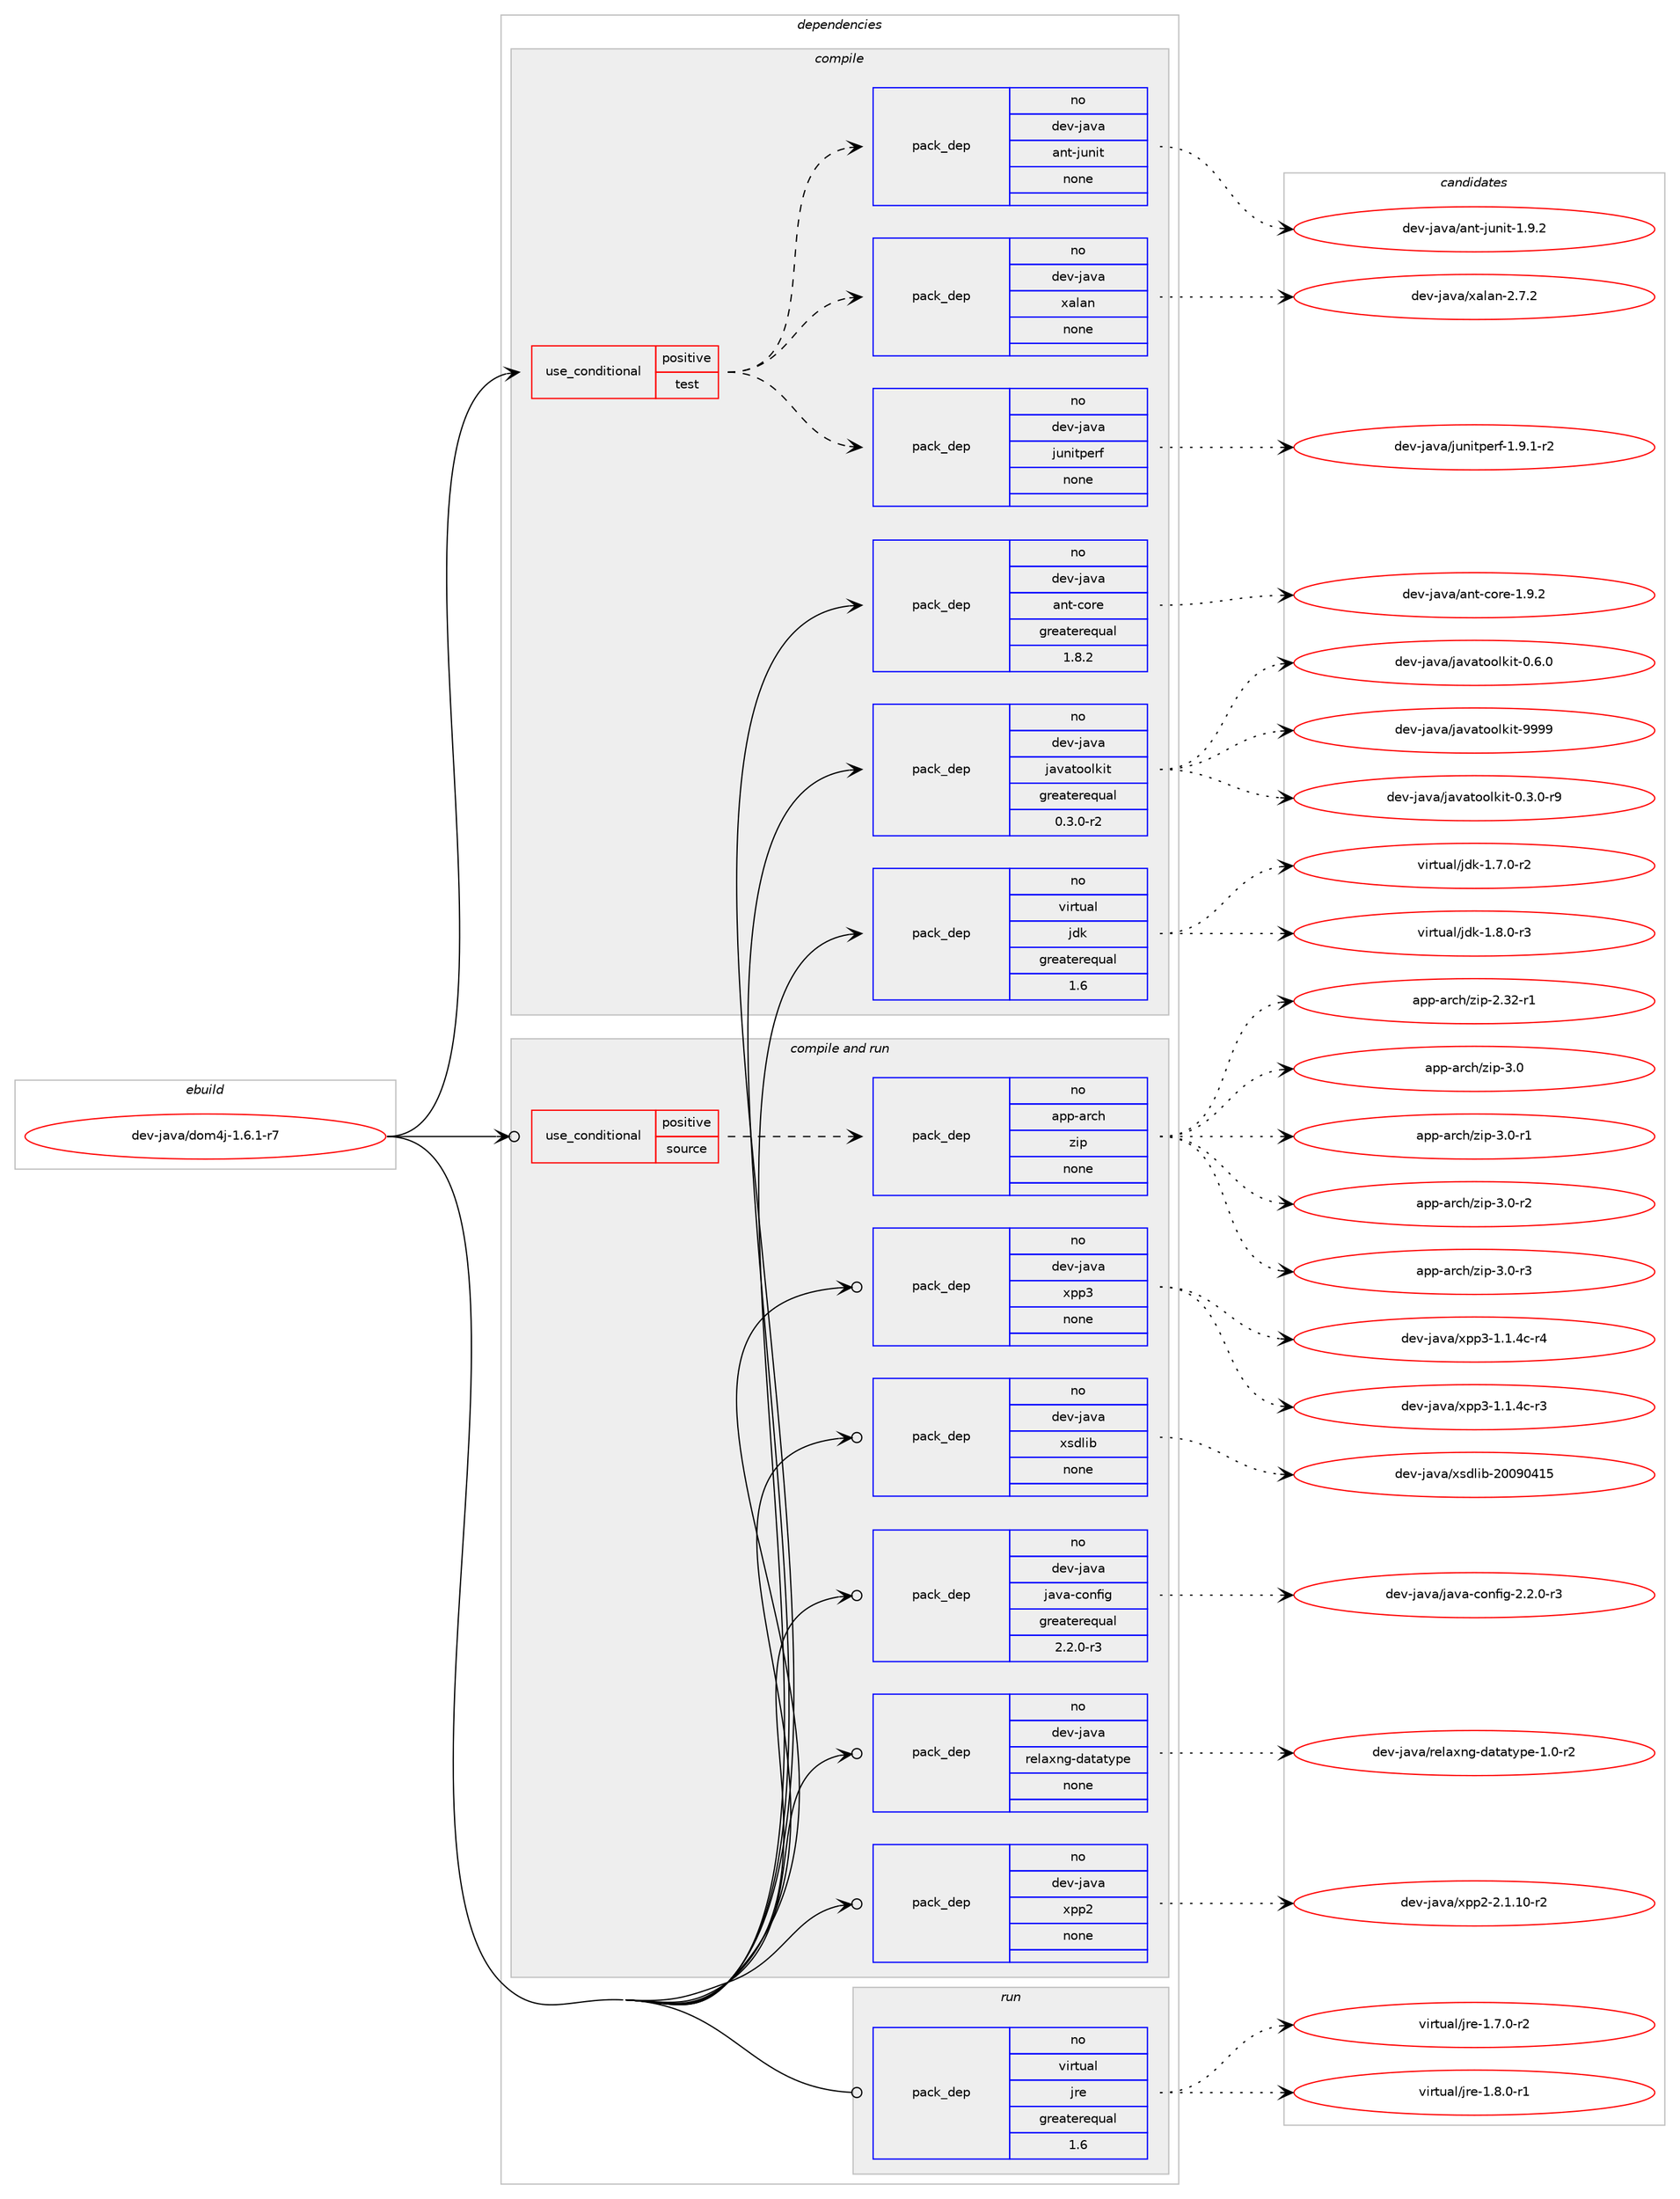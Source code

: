 digraph prolog {

# *************
# Graph options
# *************

newrank=true;
concentrate=true;
compound=true;
graph [rankdir=LR,fontname=Helvetica,fontsize=10,ranksep=1.5];#, ranksep=2.5, nodesep=0.2];
edge  [arrowhead=vee];
node  [fontname=Helvetica,fontsize=10];

# **********
# The ebuild
# **********

subgraph cluster_leftcol {
color=gray;
rank=same;
label=<<i>ebuild</i>>;
id [label="dev-java/dom4j-1.6.1-r7", color=red, width=4, href="../dev-java/dom4j-1.6.1-r7.svg"];
}

# ****************
# The dependencies
# ****************

subgraph cluster_midcol {
color=gray;
label=<<i>dependencies</i>>;
subgraph cluster_compile {
fillcolor="#eeeeee";
style=filled;
label=<<i>compile</i>>;
subgraph cond21869 {
dependency99934 [label=<<TABLE BORDER="0" CELLBORDER="1" CELLSPACING="0" CELLPADDING="4"><TR><TD ROWSPAN="3" CELLPADDING="10">use_conditional</TD></TR><TR><TD>positive</TD></TR><TR><TD>test</TD></TR></TABLE>>, shape=none, color=red];
subgraph pack75046 {
dependency99935 [label=<<TABLE BORDER="0" CELLBORDER="1" CELLSPACING="0" CELLPADDING="4" WIDTH="220"><TR><TD ROWSPAN="6" CELLPADDING="30">pack_dep</TD></TR><TR><TD WIDTH="110">no</TD></TR><TR><TD>dev-java</TD></TR><TR><TD>xalan</TD></TR><TR><TD>none</TD></TR><TR><TD></TD></TR></TABLE>>, shape=none, color=blue];
}
dependency99934:e -> dependency99935:w [weight=20,style="dashed",arrowhead="vee"];
subgraph pack75047 {
dependency99936 [label=<<TABLE BORDER="0" CELLBORDER="1" CELLSPACING="0" CELLPADDING="4" WIDTH="220"><TR><TD ROWSPAN="6" CELLPADDING="30">pack_dep</TD></TR><TR><TD WIDTH="110">no</TD></TR><TR><TD>dev-java</TD></TR><TR><TD>ant-junit</TD></TR><TR><TD>none</TD></TR><TR><TD></TD></TR></TABLE>>, shape=none, color=blue];
}
dependency99934:e -> dependency99936:w [weight=20,style="dashed",arrowhead="vee"];
subgraph pack75048 {
dependency99937 [label=<<TABLE BORDER="0" CELLBORDER="1" CELLSPACING="0" CELLPADDING="4" WIDTH="220"><TR><TD ROWSPAN="6" CELLPADDING="30">pack_dep</TD></TR><TR><TD WIDTH="110">no</TD></TR><TR><TD>dev-java</TD></TR><TR><TD>junitperf</TD></TR><TR><TD>none</TD></TR><TR><TD></TD></TR></TABLE>>, shape=none, color=blue];
}
dependency99934:e -> dependency99937:w [weight=20,style="dashed",arrowhead="vee"];
}
id:e -> dependency99934:w [weight=20,style="solid",arrowhead="vee"];
subgraph pack75049 {
dependency99938 [label=<<TABLE BORDER="0" CELLBORDER="1" CELLSPACING="0" CELLPADDING="4" WIDTH="220"><TR><TD ROWSPAN="6" CELLPADDING="30">pack_dep</TD></TR><TR><TD WIDTH="110">no</TD></TR><TR><TD>dev-java</TD></TR><TR><TD>ant-core</TD></TR><TR><TD>greaterequal</TD></TR><TR><TD>1.8.2</TD></TR></TABLE>>, shape=none, color=blue];
}
id:e -> dependency99938:w [weight=20,style="solid",arrowhead="vee"];
subgraph pack75050 {
dependency99939 [label=<<TABLE BORDER="0" CELLBORDER="1" CELLSPACING="0" CELLPADDING="4" WIDTH="220"><TR><TD ROWSPAN="6" CELLPADDING="30">pack_dep</TD></TR><TR><TD WIDTH="110">no</TD></TR><TR><TD>dev-java</TD></TR><TR><TD>javatoolkit</TD></TR><TR><TD>greaterequal</TD></TR><TR><TD>0.3.0-r2</TD></TR></TABLE>>, shape=none, color=blue];
}
id:e -> dependency99939:w [weight=20,style="solid",arrowhead="vee"];
subgraph pack75051 {
dependency99940 [label=<<TABLE BORDER="0" CELLBORDER="1" CELLSPACING="0" CELLPADDING="4" WIDTH="220"><TR><TD ROWSPAN="6" CELLPADDING="30">pack_dep</TD></TR><TR><TD WIDTH="110">no</TD></TR><TR><TD>virtual</TD></TR><TR><TD>jdk</TD></TR><TR><TD>greaterequal</TD></TR><TR><TD>1.6</TD></TR></TABLE>>, shape=none, color=blue];
}
id:e -> dependency99940:w [weight=20,style="solid",arrowhead="vee"];
}
subgraph cluster_compileandrun {
fillcolor="#eeeeee";
style=filled;
label=<<i>compile and run</i>>;
subgraph cond21870 {
dependency99941 [label=<<TABLE BORDER="0" CELLBORDER="1" CELLSPACING="0" CELLPADDING="4"><TR><TD ROWSPAN="3" CELLPADDING="10">use_conditional</TD></TR><TR><TD>positive</TD></TR><TR><TD>source</TD></TR></TABLE>>, shape=none, color=red];
subgraph pack75052 {
dependency99942 [label=<<TABLE BORDER="0" CELLBORDER="1" CELLSPACING="0" CELLPADDING="4" WIDTH="220"><TR><TD ROWSPAN="6" CELLPADDING="30">pack_dep</TD></TR><TR><TD WIDTH="110">no</TD></TR><TR><TD>app-arch</TD></TR><TR><TD>zip</TD></TR><TR><TD>none</TD></TR><TR><TD></TD></TR></TABLE>>, shape=none, color=blue];
}
dependency99941:e -> dependency99942:w [weight=20,style="dashed",arrowhead="vee"];
}
id:e -> dependency99941:w [weight=20,style="solid",arrowhead="odotvee"];
subgraph pack75053 {
dependency99943 [label=<<TABLE BORDER="0" CELLBORDER="1" CELLSPACING="0" CELLPADDING="4" WIDTH="220"><TR><TD ROWSPAN="6" CELLPADDING="30">pack_dep</TD></TR><TR><TD WIDTH="110">no</TD></TR><TR><TD>dev-java</TD></TR><TR><TD>java-config</TD></TR><TR><TD>greaterequal</TD></TR><TR><TD>2.2.0-r3</TD></TR></TABLE>>, shape=none, color=blue];
}
id:e -> dependency99943:w [weight=20,style="solid",arrowhead="odotvee"];
subgraph pack75054 {
dependency99944 [label=<<TABLE BORDER="0" CELLBORDER="1" CELLSPACING="0" CELLPADDING="4" WIDTH="220"><TR><TD ROWSPAN="6" CELLPADDING="30">pack_dep</TD></TR><TR><TD WIDTH="110">no</TD></TR><TR><TD>dev-java</TD></TR><TR><TD>relaxng-datatype</TD></TR><TR><TD>none</TD></TR><TR><TD></TD></TR></TABLE>>, shape=none, color=blue];
}
id:e -> dependency99944:w [weight=20,style="solid",arrowhead="odotvee"];
subgraph pack75055 {
dependency99945 [label=<<TABLE BORDER="0" CELLBORDER="1" CELLSPACING="0" CELLPADDING="4" WIDTH="220"><TR><TD ROWSPAN="6" CELLPADDING="30">pack_dep</TD></TR><TR><TD WIDTH="110">no</TD></TR><TR><TD>dev-java</TD></TR><TR><TD>xpp2</TD></TR><TR><TD>none</TD></TR><TR><TD></TD></TR></TABLE>>, shape=none, color=blue];
}
id:e -> dependency99945:w [weight=20,style="solid",arrowhead="odotvee"];
subgraph pack75056 {
dependency99946 [label=<<TABLE BORDER="0" CELLBORDER="1" CELLSPACING="0" CELLPADDING="4" WIDTH="220"><TR><TD ROWSPAN="6" CELLPADDING="30">pack_dep</TD></TR><TR><TD WIDTH="110">no</TD></TR><TR><TD>dev-java</TD></TR><TR><TD>xpp3</TD></TR><TR><TD>none</TD></TR><TR><TD></TD></TR></TABLE>>, shape=none, color=blue];
}
id:e -> dependency99946:w [weight=20,style="solid",arrowhead="odotvee"];
subgraph pack75057 {
dependency99947 [label=<<TABLE BORDER="0" CELLBORDER="1" CELLSPACING="0" CELLPADDING="4" WIDTH="220"><TR><TD ROWSPAN="6" CELLPADDING="30">pack_dep</TD></TR><TR><TD WIDTH="110">no</TD></TR><TR><TD>dev-java</TD></TR><TR><TD>xsdlib</TD></TR><TR><TD>none</TD></TR><TR><TD></TD></TR></TABLE>>, shape=none, color=blue];
}
id:e -> dependency99947:w [weight=20,style="solid",arrowhead="odotvee"];
}
subgraph cluster_run {
fillcolor="#eeeeee";
style=filled;
label=<<i>run</i>>;
subgraph pack75058 {
dependency99948 [label=<<TABLE BORDER="0" CELLBORDER="1" CELLSPACING="0" CELLPADDING="4" WIDTH="220"><TR><TD ROWSPAN="6" CELLPADDING="30">pack_dep</TD></TR><TR><TD WIDTH="110">no</TD></TR><TR><TD>virtual</TD></TR><TR><TD>jre</TD></TR><TR><TD>greaterequal</TD></TR><TR><TD>1.6</TD></TR></TABLE>>, shape=none, color=blue];
}
id:e -> dependency99948:w [weight=20,style="solid",arrowhead="odot"];
}
}

# **************
# The candidates
# **************

subgraph cluster_choices {
rank=same;
color=gray;
label=<<i>candidates</i>>;

subgraph choice75046 {
color=black;
nodesep=1;
choice100101118451069711897471209710897110455046554650 [label="dev-java/xalan-2.7.2", color=red, width=4,href="../dev-java/xalan-2.7.2.svg"];
dependency99935:e -> choice100101118451069711897471209710897110455046554650:w [style=dotted,weight="100"];
}
subgraph choice75047 {
color=black;
nodesep=1;
choice100101118451069711897479711011645106117110105116454946574650 [label="dev-java/ant-junit-1.9.2", color=red, width=4,href="../dev-java/ant-junit-1.9.2.svg"];
dependency99936:e -> choice100101118451069711897479711011645106117110105116454946574650:w [style=dotted,weight="100"];
}
subgraph choice75048 {
color=black;
nodesep=1;
choice100101118451069711897471061171101051161121011141024549465746494511450 [label="dev-java/junitperf-1.9.1-r2", color=red, width=4,href="../dev-java/junitperf-1.9.1-r2.svg"];
dependency99937:e -> choice100101118451069711897471061171101051161121011141024549465746494511450:w [style=dotted,weight="100"];
}
subgraph choice75049 {
color=black;
nodesep=1;
choice10010111845106971189747971101164599111114101454946574650 [label="dev-java/ant-core-1.9.2", color=red, width=4,href="../dev-java/ant-core-1.9.2.svg"];
dependency99938:e -> choice10010111845106971189747971101164599111114101454946574650:w [style=dotted,weight="100"];
}
subgraph choice75050 {
color=black;
nodesep=1;
choice1001011184510697118974710697118971161111111081071051164548465146484511457 [label="dev-java/javatoolkit-0.3.0-r9", color=red, width=4,href="../dev-java/javatoolkit-0.3.0-r9.svg"];
choice100101118451069711897471069711897116111111108107105116454846544648 [label="dev-java/javatoolkit-0.6.0", color=red, width=4,href="../dev-java/javatoolkit-0.6.0.svg"];
choice1001011184510697118974710697118971161111111081071051164557575757 [label="dev-java/javatoolkit-9999", color=red, width=4,href="../dev-java/javatoolkit-9999.svg"];
dependency99939:e -> choice1001011184510697118974710697118971161111111081071051164548465146484511457:w [style=dotted,weight="100"];
dependency99939:e -> choice100101118451069711897471069711897116111111108107105116454846544648:w [style=dotted,weight="100"];
dependency99939:e -> choice1001011184510697118974710697118971161111111081071051164557575757:w [style=dotted,weight="100"];
}
subgraph choice75051 {
color=black;
nodesep=1;
choice11810511411611797108471061001074549465546484511450 [label="virtual/jdk-1.7.0-r2", color=red, width=4,href="../virtual/jdk-1.7.0-r2.svg"];
choice11810511411611797108471061001074549465646484511451 [label="virtual/jdk-1.8.0-r3", color=red, width=4,href="../virtual/jdk-1.8.0-r3.svg"];
dependency99940:e -> choice11810511411611797108471061001074549465546484511450:w [style=dotted,weight="100"];
dependency99940:e -> choice11810511411611797108471061001074549465646484511451:w [style=dotted,weight="100"];
}
subgraph choice75052 {
color=black;
nodesep=1;
choice971121124597114991044712210511245504651504511449 [label="app-arch/zip-2.32-r1", color=red, width=4,href="../app-arch/zip-2.32-r1.svg"];
choice971121124597114991044712210511245514648 [label="app-arch/zip-3.0", color=red, width=4,href="../app-arch/zip-3.0.svg"];
choice9711211245971149910447122105112455146484511449 [label="app-arch/zip-3.0-r1", color=red, width=4,href="../app-arch/zip-3.0-r1.svg"];
choice9711211245971149910447122105112455146484511450 [label="app-arch/zip-3.0-r2", color=red, width=4,href="../app-arch/zip-3.0-r2.svg"];
choice9711211245971149910447122105112455146484511451 [label="app-arch/zip-3.0-r3", color=red, width=4,href="../app-arch/zip-3.0-r3.svg"];
dependency99942:e -> choice971121124597114991044712210511245504651504511449:w [style=dotted,weight="100"];
dependency99942:e -> choice971121124597114991044712210511245514648:w [style=dotted,weight="100"];
dependency99942:e -> choice9711211245971149910447122105112455146484511449:w [style=dotted,weight="100"];
dependency99942:e -> choice9711211245971149910447122105112455146484511450:w [style=dotted,weight="100"];
dependency99942:e -> choice9711211245971149910447122105112455146484511451:w [style=dotted,weight="100"];
}
subgraph choice75053 {
color=black;
nodesep=1;
choice10010111845106971189747106971189745991111101021051034550465046484511451 [label="dev-java/java-config-2.2.0-r3", color=red, width=4,href="../dev-java/java-config-2.2.0-r3.svg"];
dependency99943:e -> choice10010111845106971189747106971189745991111101021051034550465046484511451:w [style=dotted,weight="100"];
}
subgraph choice75054 {
color=black;
nodesep=1;
choice1001011184510697118974711410110897120110103451009711697116121112101454946484511450 [label="dev-java/relaxng-datatype-1.0-r2", color=red, width=4,href="../dev-java/relaxng-datatype-1.0-r2.svg"];
dependency99944:e -> choice1001011184510697118974711410110897120110103451009711697116121112101454946484511450:w [style=dotted,weight="100"];
}
subgraph choice75055 {
color=black;
nodesep=1;
choice1001011184510697118974712011211250455046494649484511450 [label="dev-java/xpp2-2.1.10-r2", color=red, width=4,href="../dev-java/xpp2-2.1.10-r2.svg"];
dependency99945:e -> choice1001011184510697118974712011211250455046494649484511450:w [style=dotted,weight="100"];
}
subgraph choice75056 {
color=black;
nodesep=1;
choice1001011184510697118974712011211251454946494652994511451 [label="dev-java/xpp3-1.1.4c-r3", color=red, width=4,href="../dev-java/xpp3-1.1.4c-r3.svg"];
choice1001011184510697118974712011211251454946494652994511452 [label="dev-java/xpp3-1.1.4c-r4", color=red, width=4,href="../dev-java/xpp3-1.1.4c-r4.svg"];
dependency99946:e -> choice1001011184510697118974712011211251454946494652994511451:w [style=dotted,weight="100"];
dependency99946:e -> choice1001011184510697118974712011211251454946494652994511452:w [style=dotted,weight="100"];
}
subgraph choice75057 {
color=black;
nodesep=1;
choice1001011184510697118974712011510010810598455048485748524953 [label="dev-java/xsdlib-20090415", color=red, width=4,href="../dev-java/xsdlib-20090415.svg"];
dependency99947:e -> choice1001011184510697118974712011510010810598455048485748524953:w [style=dotted,weight="100"];
}
subgraph choice75058 {
color=black;
nodesep=1;
choice11810511411611797108471061141014549465546484511450 [label="virtual/jre-1.7.0-r2", color=red, width=4,href="../virtual/jre-1.7.0-r2.svg"];
choice11810511411611797108471061141014549465646484511449 [label="virtual/jre-1.8.0-r1", color=red, width=4,href="../virtual/jre-1.8.0-r1.svg"];
dependency99948:e -> choice11810511411611797108471061141014549465546484511450:w [style=dotted,weight="100"];
dependency99948:e -> choice11810511411611797108471061141014549465646484511449:w [style=dotted,weight="100"];
}
}

}
